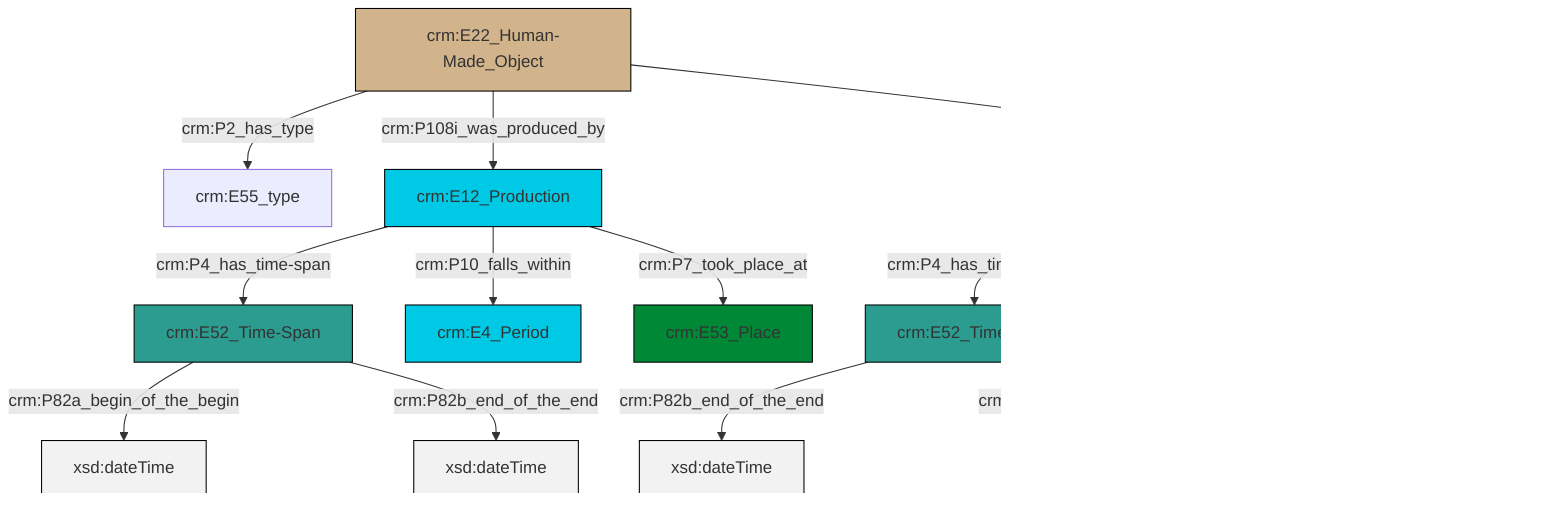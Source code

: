 graph TD
classDef Literal fill:#f2f2f2,stroke:#000000;
classDef CRM_Entity fill:#FFFFFF,stroke:#000000;
classDef Temporal_Entity fill:#00C9E6, stroke:#000000;
classDef Type fill:#E18312, stroke:#000000;
classDef Time-Span fill:#2C9C91, stroke:#000000;
classDef Appellation fill:#FFEB7F, stroke:#000000;
classDef Place fill:#008836, stroke:#000000;
classDef Persistent_Item fill:#B266B2, stroke:#000000;
classDef Conceptual_Object fill:#FFD700, stroke:#000000;
classDef Physical_Thing fill:#D2B48C, stroke:#000000;
classDef Actor fill:#f58aad, stroke:#000000;
classDef PC_Classes fill:#4ce600, stroke:#000000;
classDef Multi fill:#cccccc,stroke:#000000;

2["crm:E52_Time-Span"]:::Time-Span -->|crm:P82a_begin_of_the_begin| 3[xsd:dateTime]:::Literal
8["crm:E6_Destruction"]:::Temporal_Entity -->|crm:P4_has_time-span| 11["crm:E52_Time-Span"]:::Time-Span
11["crm:E52_Time-Span"]:::Time-Span -->|crm:P82b_end_of_the_end| 12[xsd:dateTime]:::Literal
8["crm:E6_Destruction"]:::Temporal_Entity -->|crm:P7_took_place_at| 4["crm:E53_Place"]:::Place
0["crm:E12_Production"]:::Temporal_Entity -->|crm:P4_has_time-span| 2["crm:E52_Time-Span"]:::Time-Span
2["crm:E52_Time-Span"]:::Time-Span -->|crm:P82b_end_of_the_end| 18[xsd:dateTime]:::Literal
19["crm:E22_Human-Made_Object"]:::Physical_Thing -->|crm:P2_has_type| 21["crm:E55_type"]:::Default
11["crm:E52_Time-Span"]:::Time-Span -->|crm:P82a_begin_of_the_begin| 22[xsd:dateTime]:::Literal
19["crm:E22_Human-Made_Object"]:::Physical_Thing -->|crm:P108i_was_produced_by| 0["crm:E12_Production"]:::Temporal_Entity
0["crm:E12_Production"]:::Temporal_Entity -->|crm:P10_falls_within| 13["crm:E4_Period"]:::Temporal_Entity
8["crm:E6_Destruction"]:::Temporal_Entity -->|crm:P10_falls_within| 16["crm:E4_Period"]:::Temporal_Entity
19["crm:E22_Human-Made_Object"]:::Physical_Thing -->|crm:P13i_was_destroyed_by| 8["crm:E6_Destruction"]:::Temporal_Entity
0["crm:E12_Production"]:::Temporal_Entity -->|crm:P7_took_place_at| 6["crm:E53_Place"]:::Place